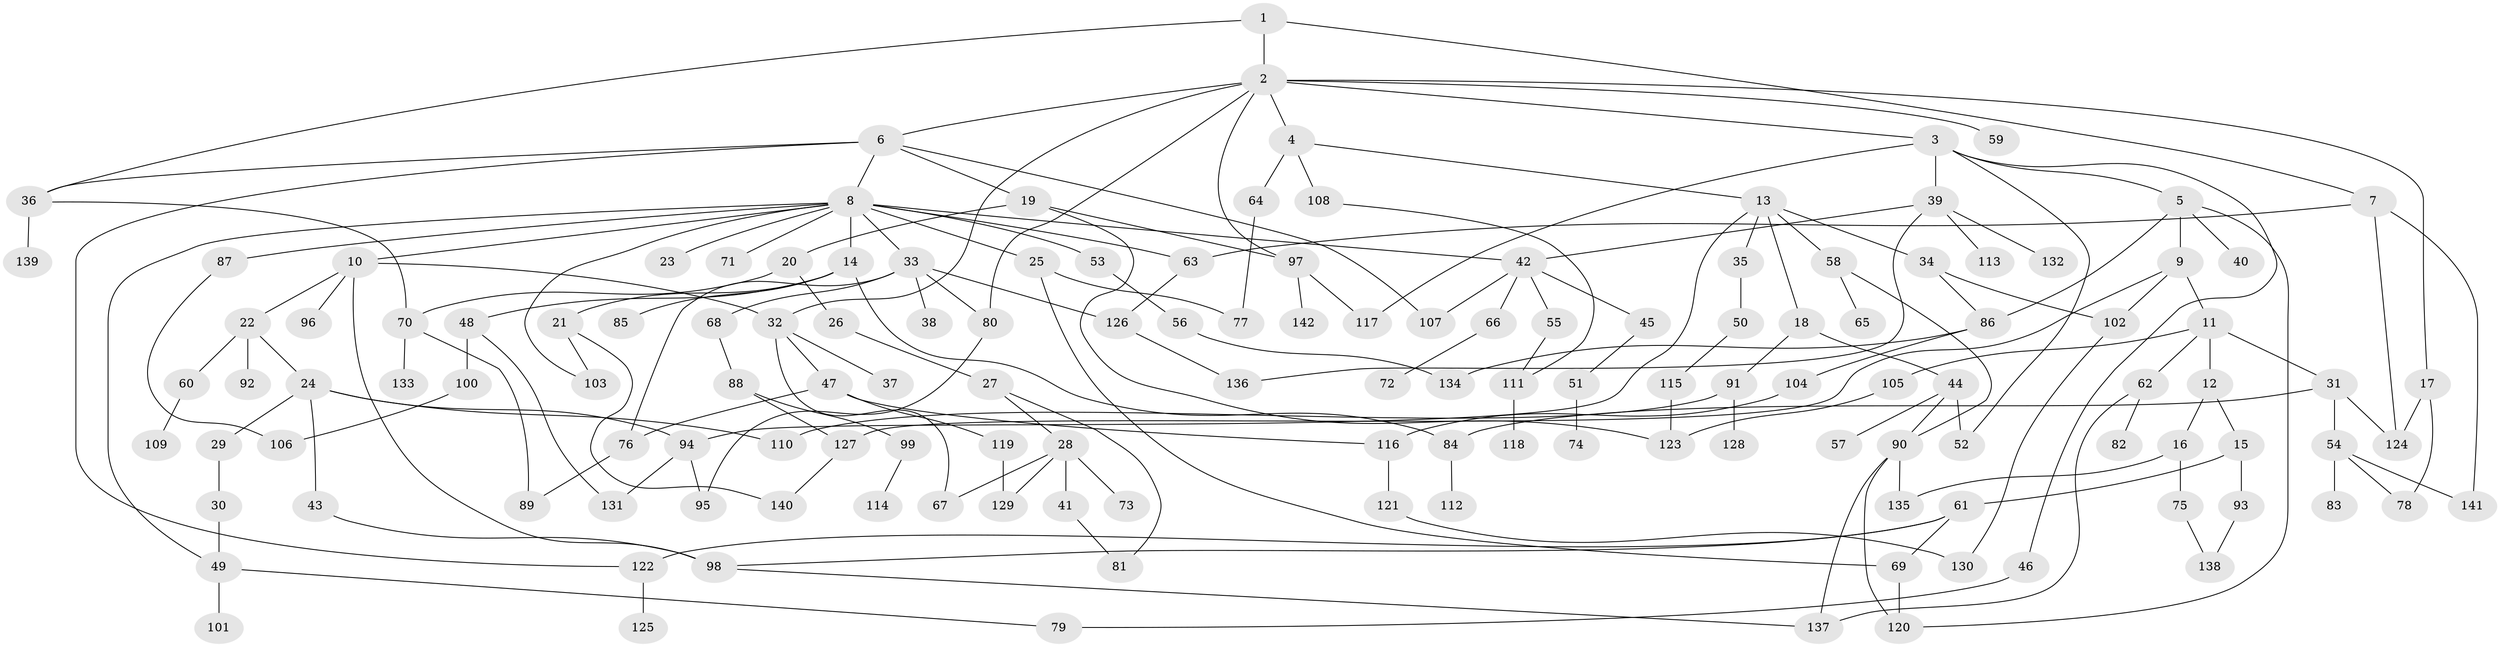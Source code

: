// Generated by graph-tools (version 1.1) at 2025/42/03/09/25 04:42:58]
// undirected, 142 vertices, 193 edges
graph export_dot {
graph [start="1"]
  node [color=gray90,style=filled];
  1;
  2;
  3;
  4;
  5;
  6;
  7;
  8;
  9;
  10;
  11;
  12;
  13;
  14;
  15;
  16;
  17;
  18;
  19;
  20;
  21;
  22;
  23;
  24;
  25;
  26;
  27;
  28;
  29;
  30;
  31;
  32;
  33;
  34;
  35;
  36;
  37;
  38;
  39;
  40;
  41;
  42;
  43;
  44;
  45;
  46;
  47;
  48;
  49;
  50;
  51;
  52;
  53;
  54;
  55;
  56;
  57;
  58;
  59;
  60;
  61;
  62;
  63;
  64;
  65;
  66;
  67;
  68;
  69;
  70;
  71;
  72;
  73;
  74;
  75;
  76;
  77;
  78;
  79;
  80;
  81;
  82;
  83;
  84;
  85;
  86;
  87;
  88;
  89;
  90;
  91;
  92;
  93;
  94;
  95;
  96;
  97;
  98;
  99;
  100;
  101;
  102;
  103;
  104;
  105;
  106;
  107;
  108;
  109;
  110;
  111;
  112;
  113;
  114;
  115;
  116;
  117;
  118;
  119;
  120;
  121;
  122;
  123;
  124;
  125;
  126;
  127;
  128;
  129;
  130;
  131;
  132;
  133;
  134;
  135;
  136;
  137;
  138;
  139;
  140;
  141;
  142;
  1 -- 2;
  1 -- 7;
  1 -- 36;
  2 -- 3;
  2 -- 4;
  2 -- 6;
  2 -- 17;
  2 -- 32;
  2 -- 59;
  2 -- 97;
  2 -- 80;
  3 -- 5;
  3 -- 39;
  3 -- 46;
  3 -- 52;
  3 -- 117;
  4 -- 13;
  4 -- 64;
  4 -- 108;
  5 -- 9;
  5 -- 40;
  5 -- 86;
  5 -- 120;
  6 -- 8;
  6 -- 19;
  6 -- 36;
  6 -- 107;
  6 -- 122;
  7 -- 63;
  7 -- 124;
  7 -- 141;
  8 -- 10;
  8 -- 14;
  8 -- 23;
  8 -- 25;
  8 -- 33;
  8 -- 49;
  8 -- 53;
  8 -- 71;
  8 -- 87;
  8 -- 103;
  8 -- 42;
  8 -- 63;
  9 -- 11;
  9 -- 102;
  9 -- 127;
  10 -- 22;
  10 -- 96;
  10 -- 32;
  10 -- 98;
  11 -- 12;
  11 -- 31;
  11 -- 62;
  11 -- 105;
  12 -- 15;
  12 -- 16;
  13 -- 18;
  13 -- 34;
  13 -- 35;
  13 -- 58;
  13 -- 94;
  14 -- 21;
  14 -- 48;
  14 -- 85;
  14 -- 84;
  15 -- 61;
  15 -- 93;
  16 -- 75;
  16 -- 135;
  17 -- 78;
  17 -- 124;
  18 -- 44;
  18 -- 91;
  19 -- 20;
  19 -- 97;
  19 -- 123;
  20 -- 26;
  20 -- 70;
  21 -- 140;
  21 -- 103;
  22 -- 24;
  22 -- 60;
  22 -- 92;
  24 -- 29;
  24 -- 43;
  24 -- 94;
  24 -- 110;
  25 -- 69;
  25 -- 77;
  26 -- 27;
  27 -- 28;
  27 -- 81;
  28 -- 41;
  28 -- 67;
  28 -- 73;
  28 -- 129;
  29 -- 30;
  30 -- 49;
  31 -- 54;
  31 -- 84;
  31 -- 124;
  32 -- 37;
  32 -- 47;
  32 -- 67;
  33 -- 38;
  33 -- 68;
  33 -- 80;
  33 -- 126;
  33 -- 76;
  34 -- 102;
  34 -- 86;
  35 -- 50;
  36 -- 139;
  36 -- 70;
  39 -- 42;
  39 -- 113;
  39 -- 132;
  39 -- 136;
  41 -- 81;
  42 -- 45;
  42 -- 55;
  42 -- 66;
  42 -- 107;
  43 -- 98;
  44 -- 57;
  44 -- 90;
  44 -- 52;
  45 -- 51;
  46 -- 79;
  47 -- 76;
  47 -- 119;
  47 -- 116;
  48 -- 100;
  48 -- 131;
  49 -- 79;
  49 -- 101;
  50 -- 115;
  51 -- 74;
  53 -- 56;
  54 -- 83;
  54 -- 141;
  54 -- 78;
  55 -- 111;
  56 -- 134;
  58 -- 65;
  58 -- 90;
  60 -- 109;
  61 -- 98;
  61 -- 122;
  61 -- 69;
  62 -- 82;
  62 -- 137;
  63 -- 126;
  64 -- 77;
  66 -- 72;
  68 -- 88;
  69 -- 120;
  70 -- 89;
  70 -- 133;
  75 -- 138;
  76 -- 89;
  80 -- 95;
  84 -- 112;
  86 -- 104;
  86 -- 134;
  87 -- 106;
  88 -- 99;
  88 -- 127;
  90 -- 135;
  90 -- 120;
  90 -- 137;
  91 -- 110;
  91 -- 128;
  93 -- 138;
  94 -- 95;
  94 -- 131;
  97 -- 117;
  97 -- 142;
  98 -- 137;
  99 -- 114;
  100 -- 106;
  102 -- 130;
  104 -- 116;
  105 -- 123;
  108 -- 111;
  111 -- 118;
  115 -- 123;
  116 -- 121;
  119 -- 129;
  121 -- 130;
  122 -- 125;
  126 -- 136;
  127 -- 140;
}
